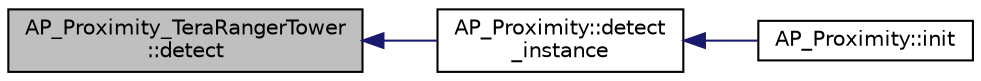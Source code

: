 digraph "AP_Proximity_TeraRangerTower::detect"
{
 // INTERACTIVE_SVG=YES
  edge [fontname="Helvetica",fontsize="10",labelfontname="Helvetica",labelfontsize="10"];
  node [fontname="Helvetica",fontsize="10",shape=record];
  rankdir="LR";
  Node1 [label="AP_Proximity_TeraRangerTower\l::detect",height=0.2,width=0.4,color="black", fillcolor="grey75", style="filled", fontcolor="black"];
  Node1 -> Node2 [dir="back",color="midnightblue",fontsize="10",style="solid",fontname="Helvetica"];
  Node2 [label="AP_Proximity::detect\l_instance",height=0.2,width=0.4,color="black", fillcolor="white", style="filled",URL="$classAP__Proximity.html#aa06a750c61f34848a0cabaafbad387d5"];
  Node2 -> Node3 [dir="back",color="midnightblue",fontsize="10",style="solid",fontname="Helvetica"];
  Node3 [label="AP_Proximity::init",height=0.2,width=0.4,color="black", fillcolor="white", style="filled",URL="$classAP__Proximity.html#a4fb240810284854fe169203d2dad280e"];
}
